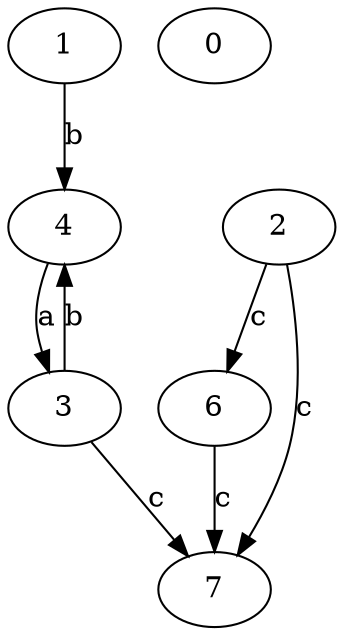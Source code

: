 strict digraph  {
1;
2;
0;
3;
4;
6;
7;
1 -> 4  [label=b];
2 -> 6  [label=c];
2 -> 7  [label=c];
3 -> 4  [label=b];
3 -> 7  [label=c];
4 -> 3  [label=a];
6 -> 7  [label=c];
}
